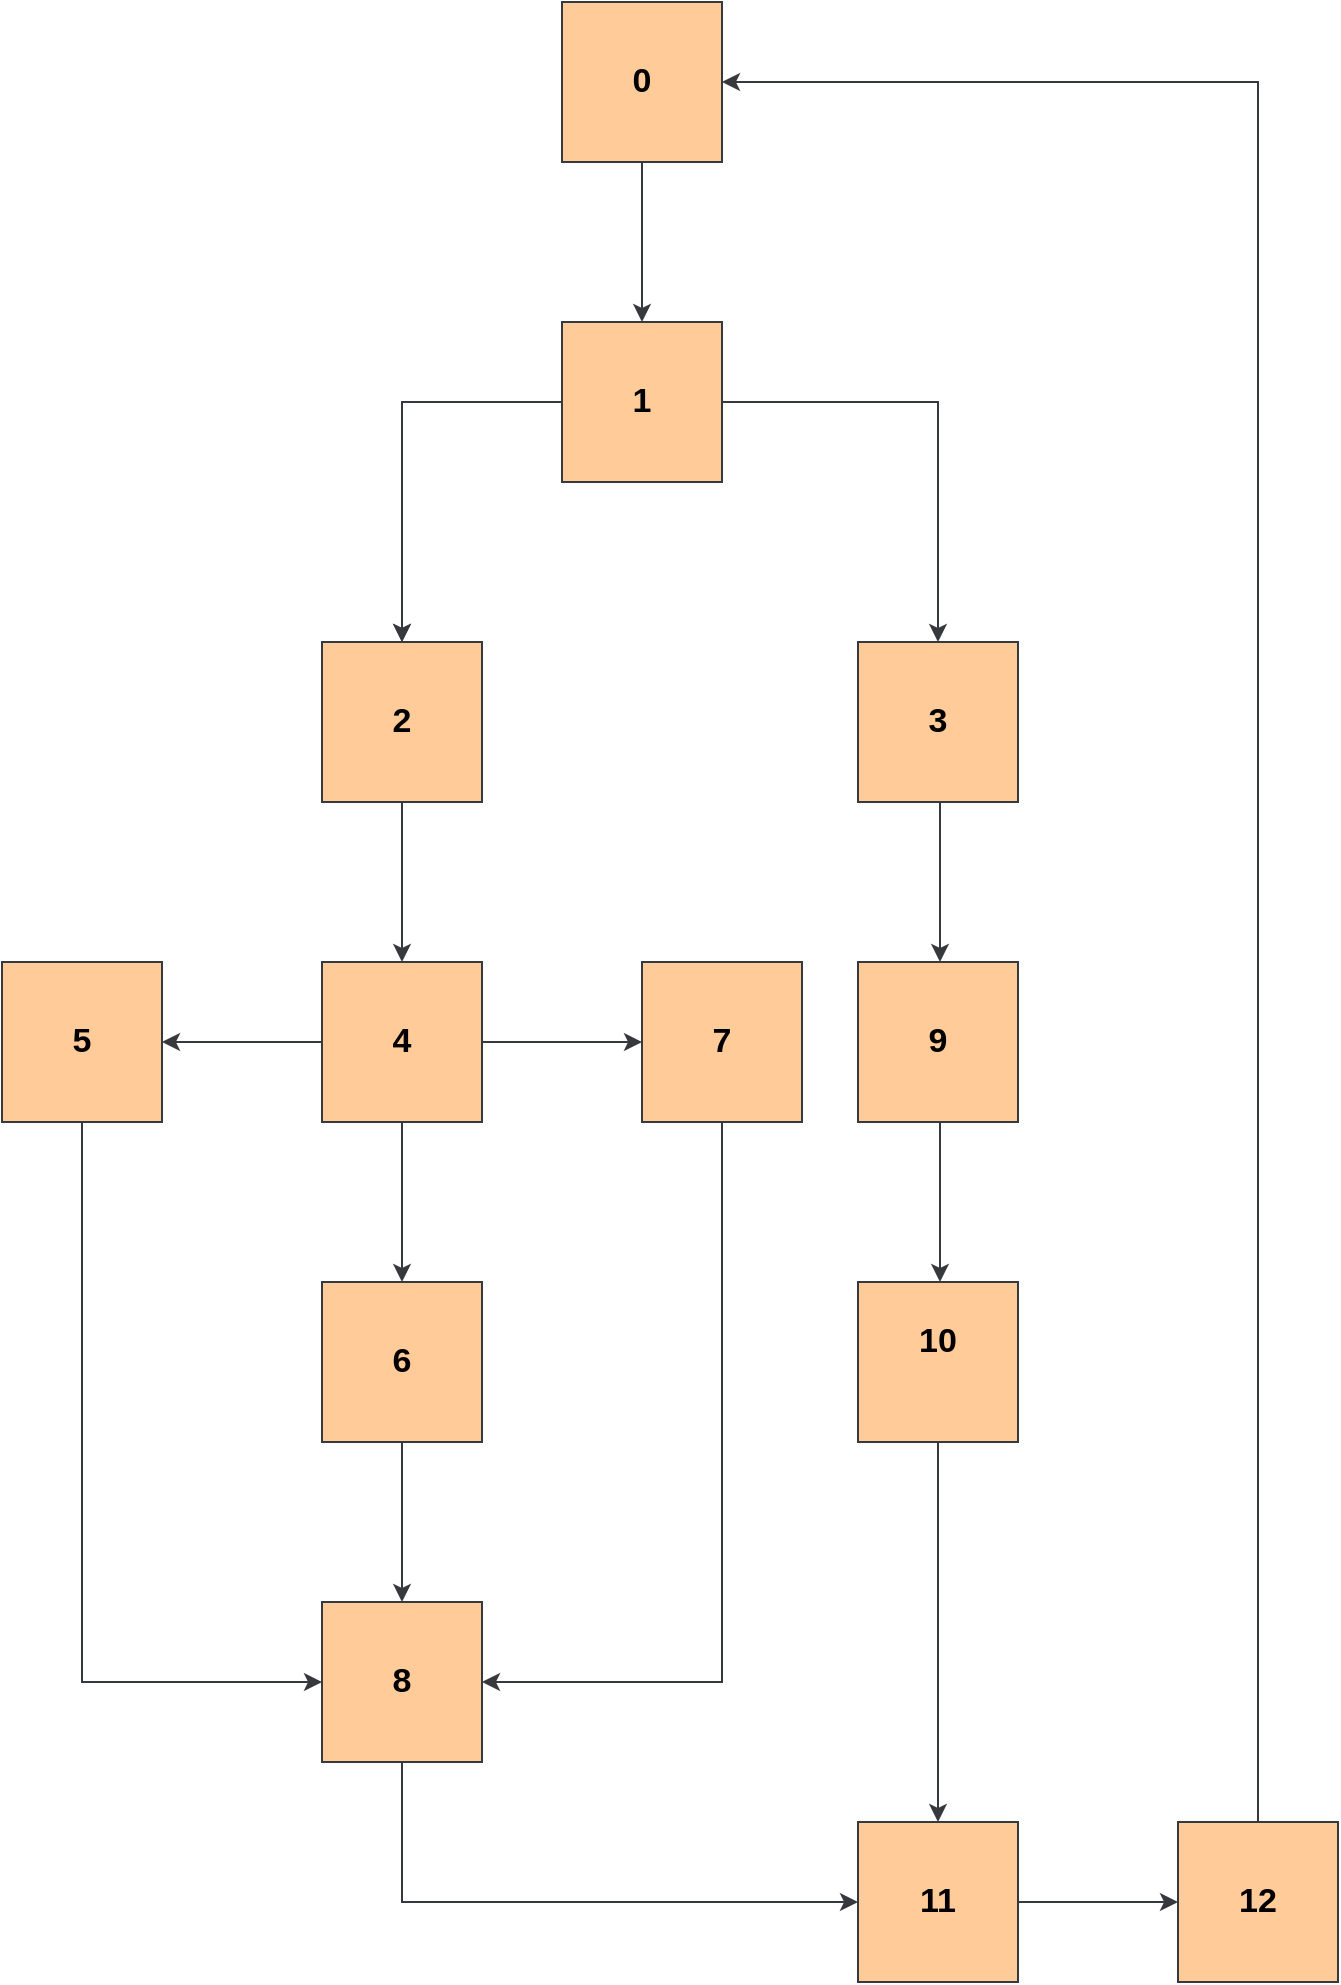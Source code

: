 <mxfile version="12.0.0" type="device" pages="1"><diagram id="jPhLJJR7R7WQrpgXJ5M0" name="Page-1"><mxGraphModel dx="2037" dy="471" grid="1" gridSize="10" guides="1" tooltips="1" connect="1" arrows="1" fold="1" page="1" pageScale="1" pageWidth="1169" pageHeight="827" math="0" shadow="0"><root><mxCell id="0"/><mxCell id="1" parent="0"/><mxCell id="vO7ydUfpblzC7vRjQKzP-6" value="" style="edgeStyle=orthogonalEdgeStyle;rounded=0;orthogonalLoop=1;jettySize=auto;html=1;fillColor=#ffcc99;strokeColor=#36393d;shadow=0;comic=0;labelBorderColor=none;spacing=2;fontStyle=1;fontSize=17;" edge="1" parent="1" source="vO7ydUfpblzC7vRjQKzP-4" target="vO7ydUfpblzC7vRjQKzP-5"><mxGeometry relative="1" as="geometry"/></mxCell><mxCell id="vO7ydUfpblzC7vRjQKzP-4" value="0" style="whiteSpace=wrap;html=1;aspect=fixed;fillColor=#ffcc99;strokeColor=#36393d;shadow=0;comic=0;labelBorderColor=none;spacing=2;fontStyle=1;fontSize=17;" vertex="1" parent="1"><mxGeometry x="160" y="20" width="80" height="80" as="geometry"/></mxCell><mxCell id="vO7ydUfpblzC7vRjQKzP-8" value="" style="edgeStyle=orthogonalEdgeStyle;rounded=0;orthogonalLoop=1;jettySize=auto;html=1;fillColor=#ffcc99;strokeColor=#36393d;shadow=0;comic=0;labelBorderColor=none;spacing=2;fontStyle=1;fontSize=17;" edge="1" parent="1" source="vO7ydUfpblzC7vRjQKzP-5" target="vO7ydUfpblzC7vRjQKzP-7"><mxGeometry relative="1" as="geometry"/></mxCell><mxCell id="vO7ydUfpblzC7vRjQKzP-9" value="" style="edgeStyle=orthogonalEdgeStyle;rounded=0;orthogonalLoop=1;jettySize=auto;html=1;fillColor=#ffcc99;strokeColor=#36393d;shadow=0;comic=0;labelBorderColor=none;spacing=2;fontStyle=1;fontSize=17;" edge="1" parent="1" source="vO7ydUfpblzC7vRjQKzP-5" target="vO7ydUfpblzC7vRjQKzP-7"><mxGeometry relative="1" as="geometry"/></mxCell><mxCell id="vO7ydUfpblzC7vRjQKzP-11" value="" style="edgeStyle=orthogonalEdgeStyle;rounded=0;orthogonalLoop=1;jettySize=auto;html=1;fillColor=#ffcc99;strokeColor=#36393d;shadow=0;comic=0;labelBorderColor=none;spacing=2;fontStyle=1;fontSize=17;" edge="1" parent="1" source="vO7ydUfpblzC7vRjQKzP-5" target="vO7ydUfpblzC7vRjQKzP-10"><mxGeometry relative="1" as="geometry"><mxPoint x="288" y="220" as="sourcePoint"/></mxGeometry></mxCell><mxCell id="vO7ydUfpblzC7vRjQKzP-5" value="1" style="whiteSpace=wrap;html=1;aspect=fixed;fillColor=#ffcc99;strokeColor=#36393d;shadow=0;comic=0;labelBorderColor=none;spacing=2;fontStyle=1;fontSize=17;" vertex="1" parent="1"><mxGeometry x="160" y="180" width="80" height="80" as="geometry"/></mxCell><mxCell id="vO7ydUfpblzC7vRjQKzP-13" value="" style="edgeStyle=orthogonalEdgeStyle;rounded=0;orthogonalLoop=1;jettySize=auto;html=1;fillColor=#ffcc99;strokeColor=#36393d;shadow=0;comic=0;labelBorderColor=none;spacing=2;fontStyle=1;fontSize=17;" edge="1" parent="1"><mxGeometry relative="1" as="geometry"><mxPoint x="349" y="420" as="sourcePoint"/><mxPoint x="349" y="500" as="targetPoint"/></mxGeometry></mxCell><mxCell id="vO7ydUfpblzC7vRjQKzP-10" value="3" style="whiteSpace=wrap;html=1;aspect=fixed;fillColor=#ffcc99;strokeColor=#36393d;shadow=0;comic=0;labelBorderColor=none;spacing=2;fontStyle=1;fontSize=17;" vertex="1" parent="1"><mxGeometry x="308" y="340" width="80" height="80" as="geometry"/></mxCell><mxCell id="vO7ydUfpblzC7vRjQKzP-15" value="" style="edgeStyle=orthogonalEdgeStyle;rounded=0;orthogonalLoop=1;jettySize=auto;html=1;fillColor=#ffcc99;strokeColor=#36393d;shadow=0;comic=0;labelBorderColor=none;spacing=2;fontStyle=1;fontSize=17;" edge="1" parent="1"><mxGeometry relative="1" as="geometry"><mxPoint x="349" y="580" as="sourcePoint"/><mxPoint x="349" y="660" as="targetPoint"/></mxGeometry></mxCell><mxCell id="vO7ydUfpblzC7vRjQKzP-12" value="9" style="whiteSpace=wrap;html=1;aspect=fixed;fillColor=#ffcc99;strokeColor=#36393d;shadow=0;comic=0;labelBorderColor=none;spacing=2;fontStyle=1;fontSize=17;" vertex="1" parent="1"><mxGeometry x="308" y="500" width="80" height="80" as="geometry"/></mxCell><mxCell id="vO7ydUfpblzC7vRjQKzP-31" style="edgeStyle=orthogonalEdgeStyle;rounded=0;orthogonalLoop=1;jettySize=auto;html=1;exitX=0.5;exitY=1;exitDx=0;exitDy=0;fillColor=#ffcc99;strokeColor=#36393d;shadow=0;comic=0;labelBorderColor=none;spacing=2;fontStyle=1;fontSize=17;" edge="1" parent="1" source="vO7ydUfpblzC7vRjQKzP-14" target="vO7ydUfpblzC7vRjQKzP-16"><mxGeometry relative="1" as="geometry"/></mxCell><mxCell id="vO7ydUfpblzC7vRjQKzP-14" value="&lt;div style=&quot;font-size: 17px;&quot;&gt;10&lt;/div&gt;&lt;div style=&quot;font-size: 17px;&quot;&gt;&lt;br style=&quot;font-size: 17px;&quot;&gt;&lt;/div&gt;" style="whiteSpace=wrap;html=1;aspect=fixed;fillColor=#ffcc99;strokeColor=#36393d;shadow=0;comic=0;labelBorderColor=none;spacing=2;fontStyle=1;fontSize=17;" vertex="1" parent="1"><mxGeometry x="308" y="660" width="80" height="80" as="geometry"/></mxCell><mxCell id="vO7ydUfpblzC7vRjQKzP-33" value="" style="edgeStyle=orthogonalEdgeStyle;rounded=0;orthogonalLoop=1;jettySize=auto;html=1;fillColor=#ffcc99;strokeColor=#36393d;shadow=0;comic=0;labelBorderColor=none;spacing=2;fontStyle=1;fontSize=17;" edge="1" parent="1" source="vO7ydUfpblzC7vRjQKzP-16" target="vO7ydUfpblzC7vRjQKzP-32"><mxGeometry relative="1" as="geometry"/></mxCell><mxCell id="vO7ydUfpblzC7vRjQKzP-16" value="11" style="whiteSpace=wrap;html=1;aspect=fixed;fillColor=#ffcc99;strokeColor=#36393d;shadow=0;comic=0;labelBorderColor=none;spacing=2;fontStyle=1;fontSize=17;" vertex="1" parent="1"><mxGeometry x="308" y="930" width="80" height="80" as="geometry"/></mxCell><mxCell id="vO7ydUfpblzC7vRjQKzP-156" style="edgeStyle=orthogonalEdgeStyle;rounded=0;comic=0;orthogonalLoop=1;jettySize=auto;html=1;exitX=0.5;exitY=0;exitDx=0;exitDy=0;shadow=0;fontSize=17;entryX=1;entryY=0.5;entryDx=0;entryDy=0;fillColor=#ffcc99;strokeColor=#36393d;" edge="1" parent="1" source="vO7ydUfpblzC7vRjQKzP-32" target="vO7ydUfpblzC7vRjQKzP-4"><mxGeometry relative="1" as="geometry"><mxPoint x="510" y="-80" as="targetPoint"/></mxGeometry></mxCell><mxCell id="vO7ydUfpblzC7vRjQKzP-32" value="12" style="whiteSpace=wrap;html=1;aspect=fixed;fillColor=#ffcc99;strokeColor=#36393d;shadow=0;comic=0;labelBorderColor=none;spacing=2;fontStyle=1;fontSize=17;" vertex="1" parent="1"><mxGeometry x="468" y="930" width="80" height="80" as="geometry"/></mxCell><mxCell id="vO7ydUfpblzC7vRjQKzP-19" value="" style="edgeStyle=orthogonalEdgeStyle;rounded=0;orthogonalLoop=1;jettySize=auto;html=1;fillColor=#ffcc99;strokeColor=#36393d;shadow=0;comic=0;labelBorderColor=none;spacing=2;fontStyle=1;fontSize=17;" edge="1" parent="1" source="vO7ydUfpblzC7vRjQKzP-7" target="vO7ydUfpblzC7vRjQKzP-18"><mxGeometry relative="1" as="geometry"/></mxCell><mxCell id="vO7ydUfpblzC7vRjQKzP-7" value="2" style="whiteSpace=wrap;html=1;aspect=fixed;fillColor=#ffcc99;strokeColor=#36393d;shadow=0;comic=0;labelBorderColor=none;spacing=2;fontStyle=1;fontSize=17;" vertex="1" parent="1"><mxGeometry x="40" y="340" width="80" height="80" as="geometry"/></mxCell><mxCell id="vO7ydUfpblzC7vRjQKzP-21" value="" style="edgeStyle=orthogonalEdgeStyle;rounded=0;orthogonalLoop=1;jettySize=auto;html=1;fillColor=#ffcc99;strokeColor=#36393d;shadow=0;comic=0;labelBorderColor=none;spacing=2;fontStyle=1;fontSize=17;" edge="1" parent="1" source="vO7ydUfpblzC7vRjQKzP-18" target="vO7ydUfpblzC7vRjQKzP-20"><mxGeometry relative="1" as="geometry"/></mxCell><mxCell id="vO7ydUfpblzC7vRjQKzP-23" value="" style="edgeStyle=orthogonalEdgeStyle;rounded=0;orthogonalLoop=1;jettySize=auto;html=1;fillColor=#ffcc99;strokeColor=#36393d;shadow=0;comic=0;labelBorderColor=none;spacing=2;fontStyle=1;fontSize=17;" edge="1" parent="1" source="vO7ydUfpblzC7vRjQKzP-18" target="vO7ydUfpblzC7vRjQKzP-22"><mxGeometry relative="1" as="geometry"/></mxCell><mxCell id="vO7ydUfpblzC7vRjQKzP-25" value="" style="edgeStyle=orthogonalEdgeStyle;rounded=0;orthogonalLoop=1;jettySize=auto;html=1;fillColor=#ffcc99;strokeColor=#36393d;shadow=0;comic=0;labelBorderColor=none;spacing=2;fontStyle=1;fontSize=17;" edge="1" parent="1" source="vO7ydUfpblzC7vRjQKzP-18" target="vO7ydUfpblzC7vRjQKzP-24"><mxGeometry relative="1" as="geometry"/></mxCell><mxCell id="vO7ydUfpblzC7vRjQKzP-18" value="4" style="whiteSpace=wrap;html=1;aspect=fixed;fillColor=#ffcc99;strokeColor=#36393d;shadow=0;comic=0;labelBorderColor=none;spacing=2;fontStyle=1;fontSize=17;" vertex="1" parent="1"><mxGeometry x="40" y="500" width="80" height="80" as="geometry"/></mxCell><mxCell id="vO7ydUfpblzC7vRjQKzP-28" style="edgeStyle=orthogonalEdgeStyle;rounded=0;orthogonalLoop=1;jettySize=auto;html=1;exitX=0.5;exitY=1;exitDx=0;exitDy=0;entryX=1;entryY=0.5;entryDx=0;entryDy=0;fillColor=#ffcc99;strokeColor=#36393d;shadow=0;comic=0;labelBorderColor=none;spacing=2;fontStyle=1;fontSize=17;" edge="1" parent="1" source="vO7ydUfpblzC7vRjQKzP-24" target="vO7ydUfpblzC7vRjQKzP-26"><mxGeometry relative="1" as="geometry"/></mxCell><mxCell id="vO7ydUfpblzC7vRjQKzP-24" value="7" style="whiteSpace=wrap;html=1;aspect=fixed;fillColor=#ffcc99;strokeColor=#36393d;shadow=0;comic=0;labelBorderColor=none;spacing=2;fontStyle=1;fontSize=17;" vertex="1" parent="1"><mxGeometry x="200" y="500" width="80" height="80" as="geometry"/></mxCell><mxCell id="vO7ydUfpblzC7vRjQKzP-29" style="edgeStyle=orthogonalEdgeStyle;rounded=0;orthogonalLoop=1;jettySize=auto;html=1;exitX=0.5;exitY=1;exitDx=0;exitDy=0;fillColor=#ffcc99;strokeColor=#36393d;shadow=0;comic=0;labelBorderColor=none;spacing=2;fontStyle=1;fontSize=17;" edge="1" parent="1" source="vO7ydUfpblzC7vRjQKzP-22" target="vO7ydUfpblzC7vRjQKzP-26"><mxGeometry relative="1" as="geometry"/></mxCell><mxCell id="vO7ydUfpblzC7vRjQKzP-22" value="6" style="whiteSpace=wrap;html=1;aspect=fixed;fillColor=#ffcc99;strokeColor=#36393d;shadow=0;comic=0;labelBorderColor=none;spacing=2;fontStyle=1;fontSize=17;" vertex="1" parent="1"><mxGeometry x="40" y="660" width="80" height="80" as="geometry"/></mxCell><mxCell id="vO7ydUfpblzC7vRjQKzP-27" style="edgeStyle=orthogonalEdgeStyle;rounded=0;orthogonalLoop=1;jettySize=auto;html=1;exitX=0.5;exitY=1;exitDx=0;exitDy=0;entryX=0;entryY=0.5;entryDx=0;entryDy=0;fillColor=#ffcc99;strokeColor=#36393d;shadow=0;comic=0;labelBorderColor=none;spacing=2;fontStyle=1;fontSize=17;" edge="1" parent="1" source="vO7ydUfpblzC7vRjQKzP-20" target="vO7ydUfpblzC7vRjQKzP-26"><mxGeometry relative="1" as="geometry"/></mxCell><mxCell id="vO7ydUfpblzC7vRjQKzP-20" value="5" style="whiteSpace=wrap;html=1;aspect=fixed;fillColor=#ffcc99;strokeColor=#36393d;shadow=0;comic=0;labelBorderColor=none;spacing=2;fontStyle=1;fontSize=17;" vertex="1" parent="1"><mxGeometry x="-120" y="500" width="80" height="80" as="geometry"/></mxCell><mxCell id="vO7ydUfpblzC7vRjQKzP-30" style="edgeStyle=orthogonalEdgeStyle;rounded=0;orthogonalLoop=1;jettySize=auto;html=1;exitX=0.5;exitY=1;exitDx=0;exitDy=0;entryX=0;entryY=0.5;entryDx=0;entryDy=0;fillColor=#ffcc99;strokeColor=#36393d;shadow=0;comic=0;labelBorderColor=none;spacing=2;fontStyle=1;fontSize=17;" edge="1" parent="1" source="vO7ydUfpblzC7vRjQKzP-26" target="vO7ydUfpblzC7vRjQKzP-16"><mxGeometry relative="1" as="geometry"/></mxCell><mxCell id="vO7ydUfpblzC7vRjQKzP-26" value="&lt;div style=&quot;font-size: 17px;&quot;&gt;8&lt;/div&gt;" style="whiteSpace=wrap;html=1;aspect=fixed;fillColor=#ffcc99;strokeColor=#36393d;shadow=0;comic=0;labelBorderColor=none;spacing=2;fontStyle=1;fontSize=17;" vertex="1" parent="1"><mxGeometry x="40" y="820" width="80" height="80" as="geometry"/></mxCell></root></mxGraphModel></diagram></mxfile>